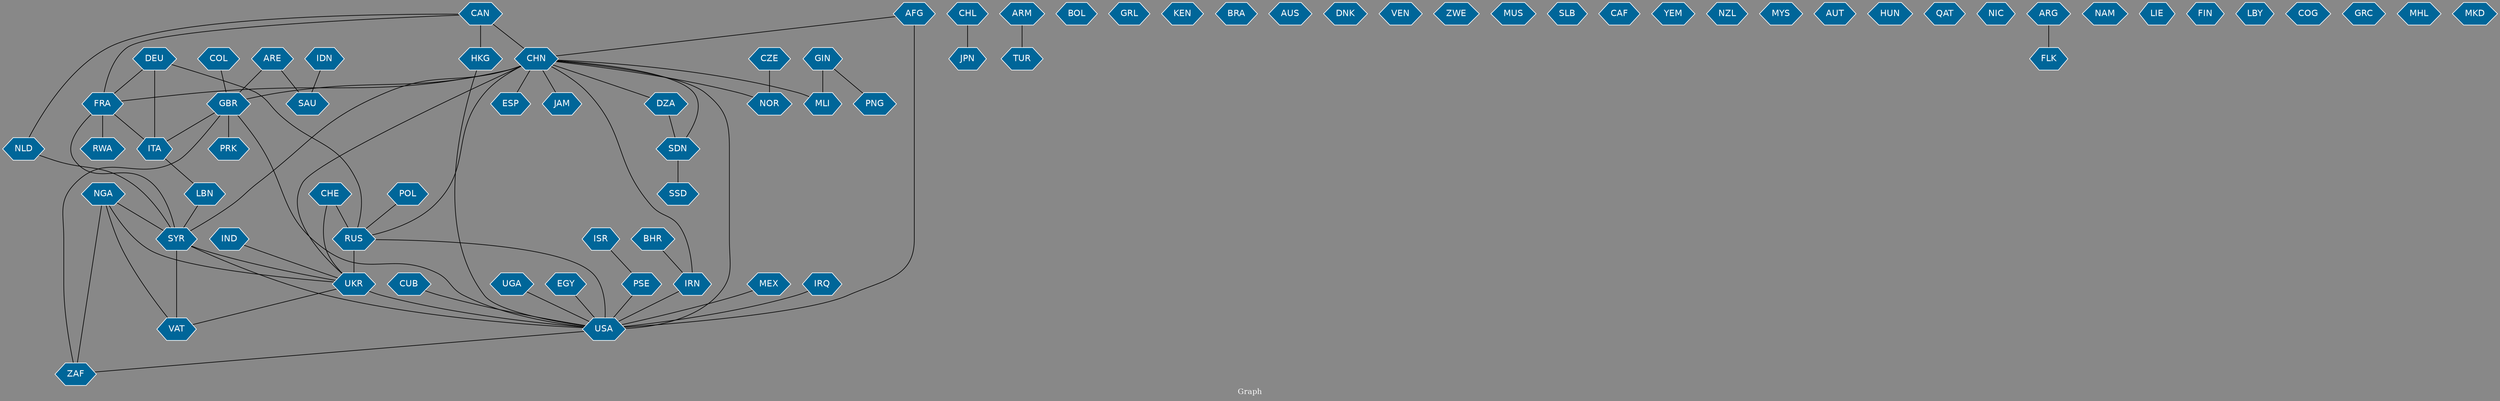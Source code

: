 // Countries together in item graph
graph {
	graph [bgcolor="#888888" fontcolor=white fontsize=12 label="Graph" outputorder=edgesfirst overlap=prism]
	node [color=white fillcolor="#006699" fontcolor=white fontname=Helvetica shape=hexagon style=filled]
	edge [arrowhead=open color=black fontcolor=white fontname=Courier fontsize=12]
		USA [label=USA]
		GBR [label=GBR]
		ZAF [label=ZAF]
		RUS [label=RUS]
		CHL [label=CHL]
		SSD [label=SSD]
		SDN [label=SDN]
		SAU [label=SAU]
		TUR [label=TUR]
		CHN [label=CHN]
		CAN [label=CAN]
		ITA [label=ITA]
		DEU [label=DEU]
		UKR [label=UKR]
		UGA [label=UGA]
		NGA [label=NGA]
		EGY [label=EGY]
		BOL [label=BOL]
		GRL [label=GRL]
		ESP [label=ESP]
		JPN [label=JPN]
		VAT [label=VAT]
		IRN [label=IRN]
		AFG [label=AFG]
		KEN [label=KEN]
		BRA [label=BRA]
		FRA [label=FRA]
		AUS [label=AUS]
		SYR [label=SYR]
		COL [label=COL]
		RWA [label=RWA]
		JAM [label=JAM]
		ISR [label=ISR]
		DNK [label=DNK]
		CHE [label=CHE]
		VEN [label=VEN]
		ZWE [label=ZWE]
		MUS [label=MUS]
		NLD [label=NLD]
		ARE [label=ARE]
		SLB [label=SLB]
		PSE [label=PSE]
		CAF [label=CAF]
		DZA [label=DZA]
		PRK [label=PRK]
		YEM [label=YEM]
		IND [label=IND]
		NZL [label=NZL]
		GIN [label=GIN]
		MLI [label=MLI]
		MEX [label=MEX]
		HKG [label=HKG]
		MYS [label=MYS]
		AUT [label=AUT]
		HUN [label=HUN]
		QAT [label=QAT]
		POL [label=POL]
		LBN [label=LBN]
		IRQ [label=IRQ]
		NIC [label=NIC]
		BHR [label=BHR]
		FLK [label=FLK]
		ARG [label=ARG]
		NOR [label=NOR]
		CZE [label=CZE]
		NAM [label=NAM]
		CUB [label=CUB]
		LIE [label=LIE]
		FIN [label=FIN]
		IDN [label=IDN]
		ARM [label=ARM]
		PNG [label=PNG]
		LBY [label=LBY]
		COG [label=COG]
		GRC [label=GRC]
		MHL [label=MHL]
		MKD [label=MKD]
			HKG -- USA [weight=1]
			MEX -- USA [weight=1]
			ARE -- GBR [weight=1]
			DEU -- ITA [weight=1]
			DEU -- FRA [weight=1]
			DZA -- SDN [weight=1]
			ISR -- PSE [weight=3]
			DEU -- RUS [weight=1]
			SYR -- VAT [weight=1]
			CAN -- HKG [weight=4]
			CHN -- USA [weight=6]
			ARE -- SAU [weight=1]
			CHE -- RUS [weight=3]
			GIN -- MLI [weight=2]
			AFG -- CHN [weight=1]
			CHN -- GBR [weight=1]
			SYR -- USA [weight=2]
			IRQ -- USA [weight=1]
			CZE -- NOR [weight=2]
			CHN -- IRN [weight=1]
			GIN -- PNG [weight=1]
			CAN -- NLD [weight=1]
			IDN -- SAU [weight=1]
			UGA -- USA [weight=1]
			ARM -- TUR [weight=1]
			SYR -- UKR [weight=1]
			CUB -- USA [weight=1]
			ARG -- FLK [weight=1]
			ITA -- LBN [weight=1]
			NLD -- SYR [weight=1]
			FRA -- SYR [weight=3]
			GBR -- USA [weight=4]
			CAN -- CHN [weight=5]
			NGA -- VAT [weight=1]
			EGY -- USA [weight=1]
			CHN -- JAM [weight=1]
			CAN -- FRA [weight=1]
			CHN -- RUS [weight=3]
			RUS -- USA [weight=28]
			CHE -- UKR [weight=4]
			CHN -- UKR [weight=3]
			LBN -- SYR [weight=1]
			UKR -- USA [weight=25]
			RUS -- UKR [weight=83]
			PSE -- USA [weight=1]
			CHN -- DZA [weight=1]
			IRN -- USA [weight=8]
			FRA -- ITA [weight=1]
			GBR -- ITA [weight=1]
			CHN -- FRA [weight=2]
			SDN -- SSD [weight=4]
			CHN -- MLI [weight=1]
			CHN -- SYR [weight=1]
			USA -- ZAF [weight=1]
			POL -- RUS [weight=1]
			CHN -- NOR [weight=2]
			NGA -- SYR [weight=1]
			CHL -- JPN [weight=2]
			CHN -- ESP [weight=1]
			FRA -- RWA [weight=3]
			GBR -- PRK [weight=3]
			UKR -- VAT [weight=1]
			CHN -- SDN [weight=1]
			IND -- UKR [weight=1]
			AFG -- USA [weight=2]
			GBR -- ZAF [weight=2]
			NGA -- UKR [weight=1]
			COL -- GBR [weight=1]
			BHR -- IRN [weight=1]
			NGA -- ZAF [weight=1]
}